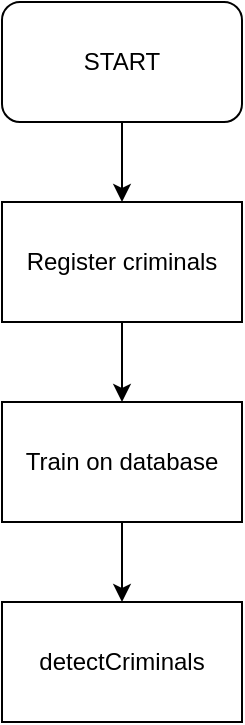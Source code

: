 <mxfile version="13.6.4" type="github">
  <diagram id="f6G28fxmBeSaTnjEu7x0" name="Page-1">
    <mxGraphModel dx="982" dy="508" grid="1" gridSize="10" guides="1" tooltips="1" connect="1" arrows="1" fold="1" page="1" pageScale="1" pageWidth="850" pageHeight="1100" math="0" shadow="0">
      <root>
        <mxCell id="0" />
        <mxCell id="1" parent="0" />
        <mxCell id="TDfCvjrbn2xw5w_QsfOf-3" value="" style="edgeStyle=orthogonalEdgeStyle;rounded=0;orthogonalLoop=1;jettySize=auto;html=1;" parent="1" source="TDfCvjrbn2xw5w_QsfOf-1" target="TDfCvjrbn2xw5w_QsfOf-2" edge="1">
          <mxGeometry relative="1" as="geometry" />
        </mxCell>
        <mxCell id="TDfCvjrbn2xw5w_QsfOf-1" value="START" style="rounded=1;whiteSpace=wrap;html=1;" parent="1" vertex="1">
          <mxGeometry x="360" y="40" width="120" height="60" as="geometry" />
        </mxCell>
        <mxCell id="TDfCvjrbn2xw5w_QsfOf-5" value="" style="edgeStyle=orthogonalEdgeStyle;rounded=0;orthogonalLoop=1;jettySize=auto;html=1;" parent="1" source="TDfCvjrbn2xw5w_QsfOf-2" target="TDfCvjrbn2xw5w_QsfOf-4" edge="1">
          <mxGeometry relative="1" as="geometry" />
        </mxCell>
        <mxCell id="TDfCvjrbn2xw5w_QsfOf-2" value="Register criminals" style="rounded=0;whiteSpace=wrap;html=1;" parent="1" vertex="1">
          <mxGeometry x="360" y="140" width="120" height="60" as="geometry" />
        </mxCell>
        <mxCell id="TDfCvjrbn2xw5w_QsfOf-7" value="" style="edgeStyle=orthogonalEdgeStyle;rounded=0;orthogonalLoop=1;jettySize=auto;html=1;" parent="1" source="TDfCvjrbn2xw5w_QsfOf-4" target="TDfCvjrbn2xw5w_QsfOf-6" edge="1">
          <mxGeometry relative="1" as="geometry" />
        </mxCell>
        <mxCell id="TDfCvjrbn2xw5w_QsfOf-4" value="Train on database" style="whiteSpace=wrap;html=1;rounded=0;" parent="1" vertex="1">
          <mxGeometry x="360" y="240" width="120" height="60" as="geometry" />
        </mxCell>
        <mxCell id="TDfCvjrbn2xw5w_QsfOf-6" value="detectCriminals" style="whiteSpace=wrap;html=1;rounded=0;" parent="1" vertex="1">
          <mxGeometry x="360" y="340" width="120" height="60" as="geometry" />
        </mxCell>
      </root>
    </mxGraphModel>
  </diagram>
</mxfile>
